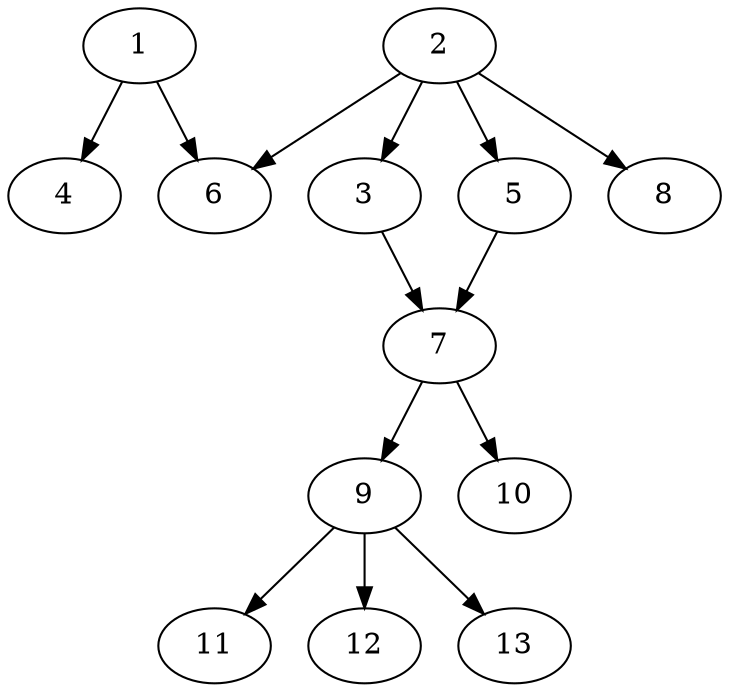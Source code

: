 // DAG automatically generated by daggen at Fri May 24 12:58:18 2024
// daggen-master/daggen -n 13 --fat 0.5 --density 0.5 --regular 0.5 --jump 2 --minalpha 20 --maxalpha 50 --dot -o dags_dot_13/sim_2.dot 
digraph G {
  1 [size="3318255299", alpha="37.25"]
  1 -> 4 [size ="301989888"]
  1 -> 6 [size ="301989888"]
  2 [size="2437248332", alpha="20.56"]
  2 -> 3 [size ="134217728"]
  2 -> 5 [size ="134217728"]
  2 -> 6 [size ="134217728"]
  2 -> 8 [size ="134217728"]
  3 [size="39950084372", alpha="34.68"]
  3 -> 7 [size ="838860800"]
  4 [size="16226383948", alpha="23.79"]
  5 [size="361569482041", alpha="34.10"]
  5 -> 7 [size ="301989888"]
  6 [size="134217728000", alpha="43.23"]
  7 [size="8589934592", alpha="39.46"]
  7 -> 9 [size ="33554432"]
  7 -> 10 [size ="33554432"]
  8 [size="340698017522", alpha="49.41"]
  9 [size="17803528250", alpha="20.01"]
  9 -> 11 [size ="536870912"]
  9 -> 12 [size ="536870912"]
  9 -> 13 [size ="536870912"]
  10 [size="368293445632", alpha="37.81"]
  11 [size="304463203876", alpha="43.22"]
  12 [size="231928233984", alpha="49.13"]
  13 [size="642237475", alpha="32.72"]
}
